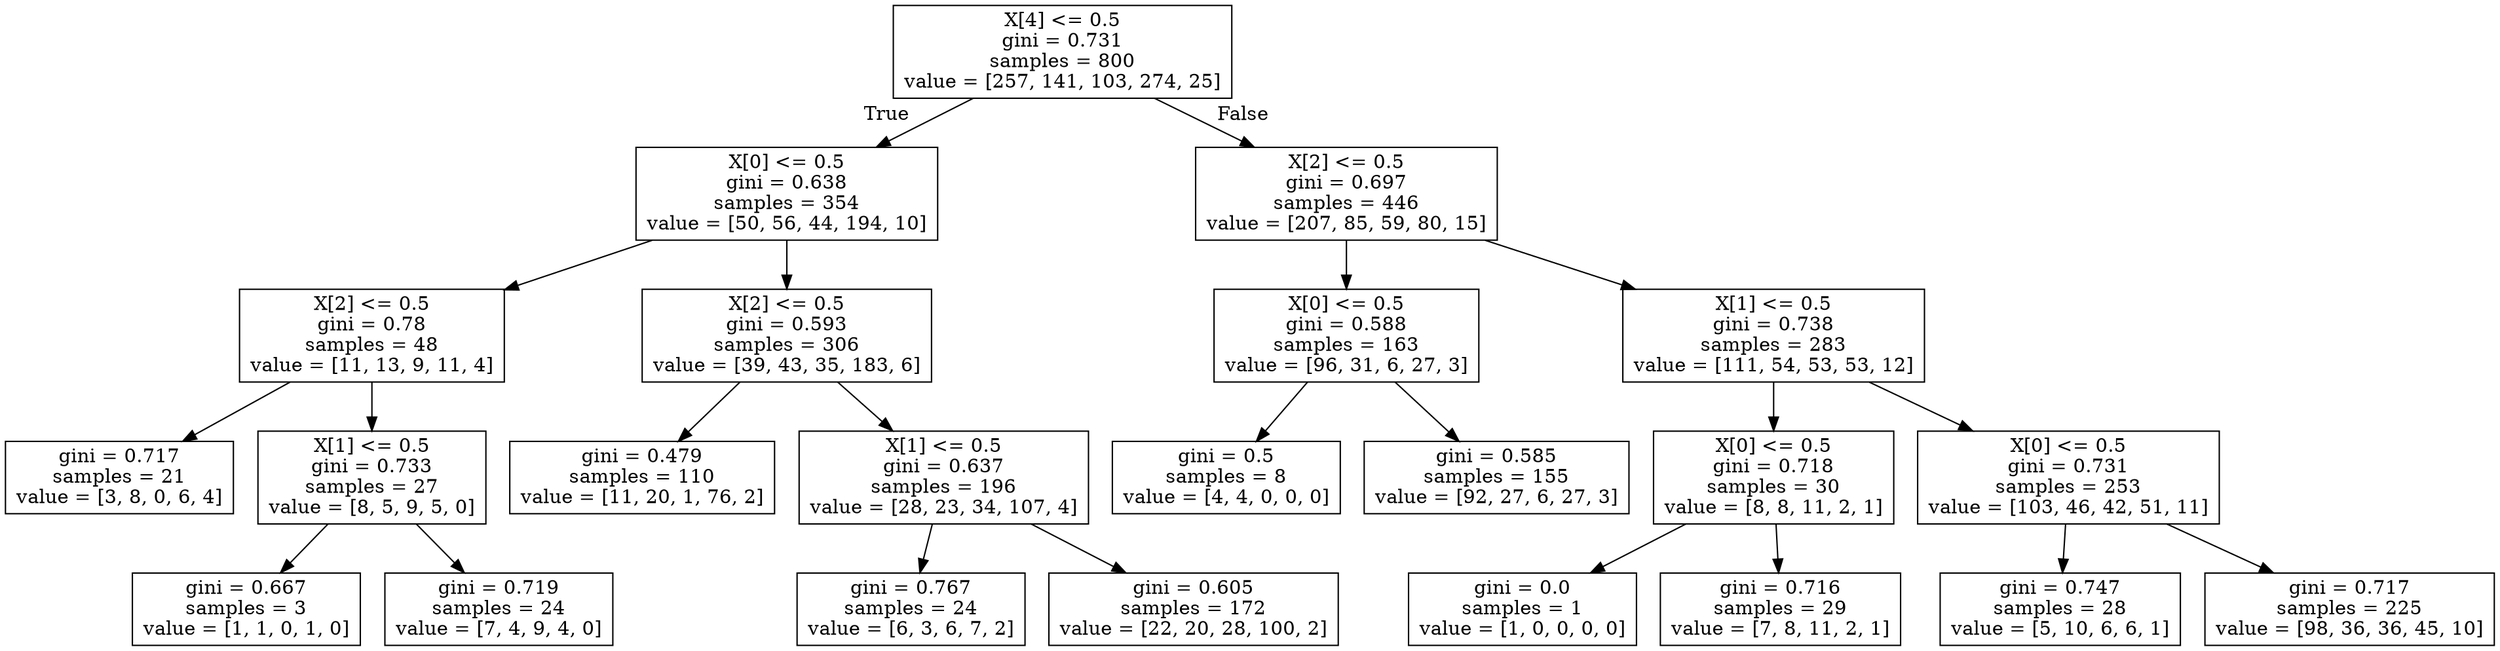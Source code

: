 digraph Tree {
node [shape=box] ;
0 [label="X[4] <= 0.5\ngini = 0.731\nsamples = 800\nvalue = [257, 141, 103, 274, 25]"] ;
1 [label="X[0] <= 0.5\ngini = 0.638\nsamples = 354\nvalue = [50, 56, 44, 194, 10]"] ;
0 -> 1 [labeldistance=2.5, labelangle=45, headlabel="True"] ;
2 [label="X[2] <= 0.5\ngini = 0.78\nsamples = 48\nvalue = [11, 13, 9, 11, 4]"] ;
1 -> 2 ;
3 [label="gini = 0.717\nsamples = 21\nvalue = [3, 8, 0, 6, 4]"] ;
2 -> 3 ;
4 [label="X[1] <= 0.5\ngini = 0.733\nsamples = 27\nvalue = [8, 5, 9, 5, 0]"] ;
2 -> 4 ;
5 [label="gini = 0.667\nsamples = 3\nvalue = [1, 1, 0, 1, 0]"] ;
4 -> 5 ;
6 [label="gini = 0.719\nsamples = 24\nvalue = [7, 4, 9, 4, 0]"] ;
4 -> 6 ;
7 [label="X[2] <= 0.5\ngini = 0.593\nsamples = 306\nvalue = [39, 43, 35, 183, 6]"] ;
1 -> 7 ;
8 [label="gini = 0.479\nsamples = 110\nvalue = [11, 20, 1, 76, 2]"] ;
7 -> 8 ;
9 [label="X[1] <= 0.5\ngini = 0.637\nsamples = 196\nvalue = [28, 23, 34, 107, 4]"] ;
7 -> 9 ;
10 [label="gini = 0.767\nsamples = 24\nvalue = [6, 3, 6, 7, 2]"] ;
9 -> 10 ;
11 [label="gini = 0.605\nsamples = 172\nvalue = [22, 20, 28, 100, 2]"] ;
9 -> 11 ;
12 [label="X[2] <= 0.5\ngini = 0.697\nsamples = 446\nvalue = [207, 85, 59, 80, 15]"] ;
0 -> 12 [labeldistance=2.5, labelangle=-45, headlabel="False"] ;
13 [label="X[0] <= 0.5\ngini = 0.588\nsamples = 163\nvalue = [96, 31, 6, 27, 3]"] ;
12 -> 13 ;
14 [label="gini = 0.5\nsamples = 8\nvalue = [4, 4, 0, 0, 0]"] ;
13 -> 14 ;
15 [label="gini = 0.585\nsamples = 155\nvalue = [92, 27, 6, 27, 3]"] ;
13 -> 15 ;
16 [label="X[1] <= 0.5\ngini = 0.738\nsamples = 283\nvalue = [111, 54, 53, 53, 12]"] ;
12 -> 16 ;
17 [label="X[0] <= 0.5\ngini = 0.718\nsamples = 30\nvalue = [8, 8, 11, 2, 1]"] ;
16 -> 17 ;
18 [label="gini = 0.0\nsamples = 1\nvalue = [1, 0, 0, 0, 0]"] ;
17 -> 18 ;
19 [label="gini = 0.716\nsamples = 29\nvalue = [7, 8, 11, 2, 1]"] ;
17 -> 19 ;
20 [label="X[0] <= 0.5\ngini = 0.731\nsamples = 253\nvalue = [103, 46, 42, 51, 11]"] ;
16 -> 20 ;
21 [label="gini = 0.747\nsamples = 28\nvalue = [5, 10, 6, 6, 1]"] ;
20 -> 21 ;
22 [label="gini = 0.717\nsamples = 225\nvalue = [98, 36, 36, 45, 10]"] ;
20 -> 22 ;
}